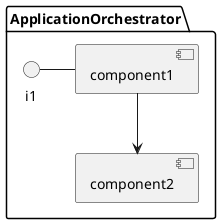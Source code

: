 @startuml

package ApplicationOrchestrator {
component component1
component component2
interface i1

}
i1 - component1
component1 --> component2
@enduml

